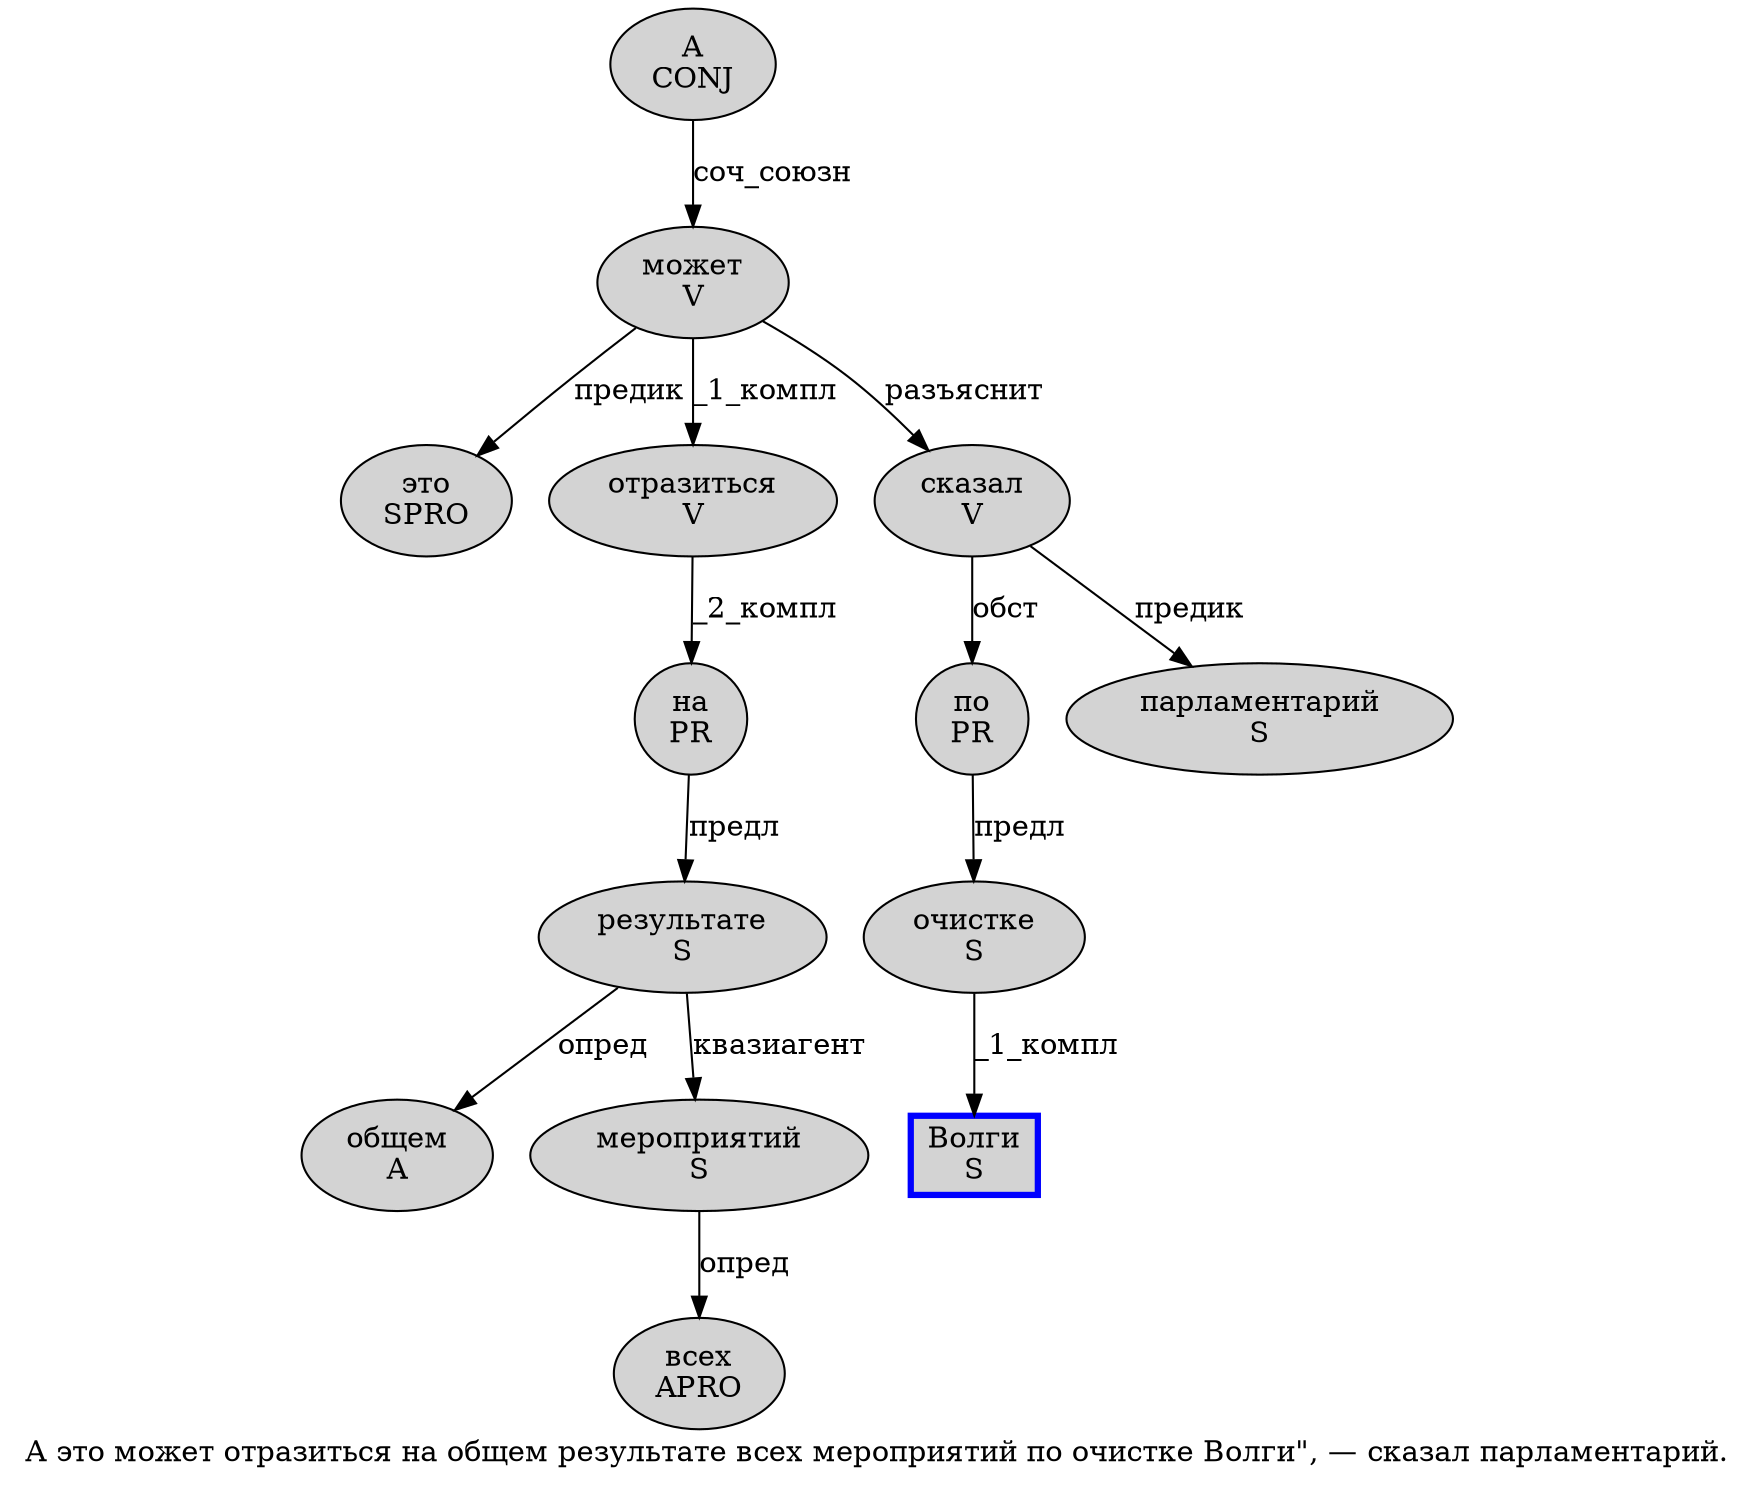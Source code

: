 digraph SENTENCE_1027 {
	graph [label="А это может отразиться на общем результате всех мероприятий по очистке Волги\", — сказал парламентарий."]
	node [style=filled]
		0 [label="А
CONJ" color="" fillcolor=lightgray penwidth=1 shape=ellipse]
		1 [label="это
SPRO" color="" fillcolor=lightgray penwidth=1 shape=ellipse]
		2 [label="может
V" color="" fillcolor=lightgray penwidth=1 shape=ellipse]
		3 [label="отразиться
V" color="" fillcolor=lightgray penwidth=1 shape=ellipse]
		4 [label="на
PR" color="" fillcolor=lightgray penwidth=1 shape=ellipse]
		5 [label="общем
A" color="" fillcolor=lightgray penwidth=1 shape=ellipse]
		6 [label="результате
S" color="" fillcolor=lightgray penwidth=1 shape=ellipse]
		7 [label="всех
APRO" color="" fillcolor=lightgray penwidth=1 shape=ellipse]
		8 [label="мероприятий
S" color="" fillcolor=lightgray penwidth=1 shape=ellipse]
		9 [label="по
PR" color="" fillcolor=lightgray penwidth=1 shape=ellipse]
		10 [label="очистке
S" color="" fillcolor=lightgray penwidth=1 shape=ellipse]
		11 [label="Волги
S" color=blue fillcolor=lightgray penwidth=3 shape=box]
		15 [label="сказал
V" color="" fillcolor=lightgray penwidth=1 shape=ellipse]
		16 [label="парламентарий
S" color="" fillcolor=lightgray penwidth=1 shape=ellipse]
			2 -> 1 [label="предик"]
			2 -> 3 [label="_1_компл"]
			2 -> 15 [label="разъяснит"]
			3 -> 4 [label="_2_компл"]
			4 -> 6 [label="предл"]
			10 -> 11 [label="_1_компл"]
			8 -> 7 [label="опред"]
			9 -> 10 [label="предл"]
			0 -> 2 [label="соч_союзн"]
			6 -> 5 [label="опред"]
			6 -> 8 [label="квазиагент"]
			15 -> 9 [label="обст"]
			15 -> 16 [label="предик"]
}